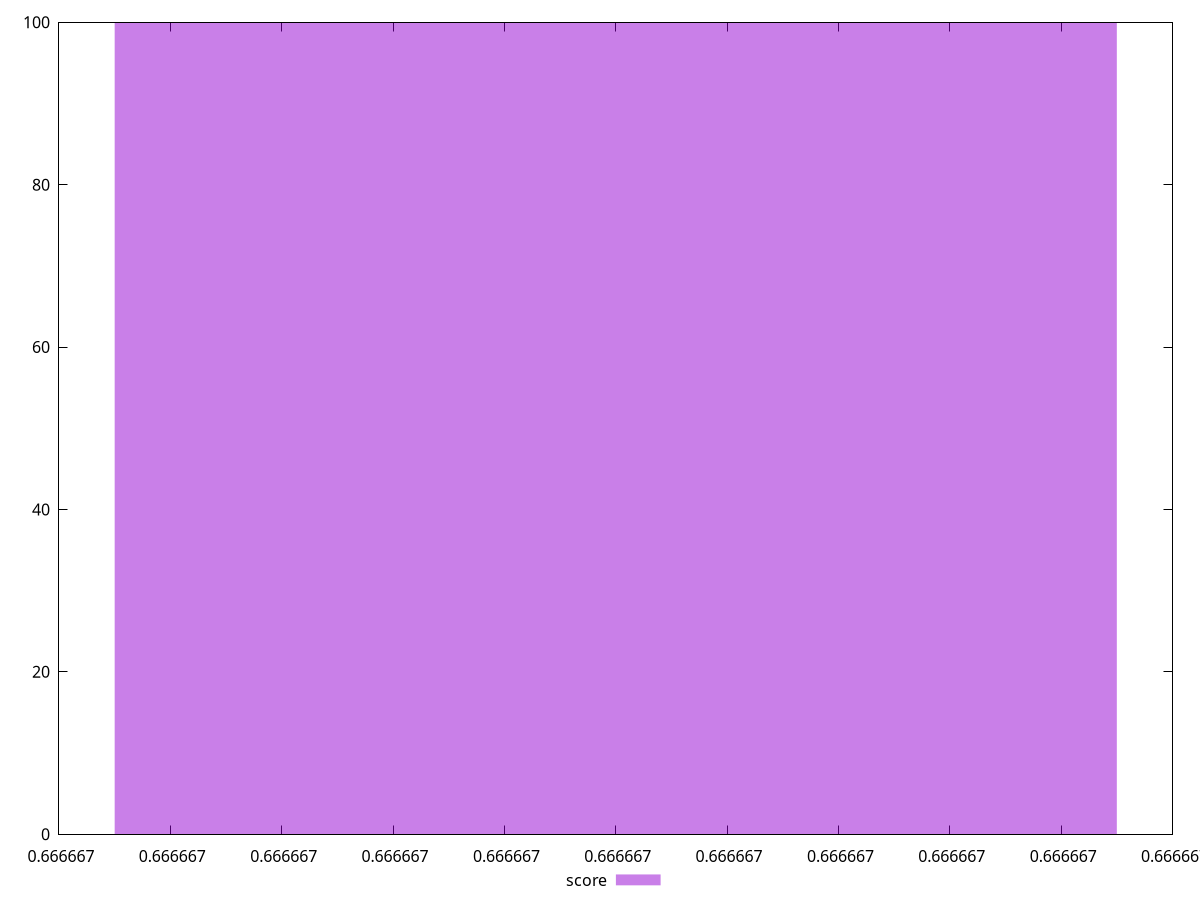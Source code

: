 reset
set terminal svg size 640, 490 enhanced background rgb 'white'
set output "reprap/uses-text-compression/samples/pages+cached+noadtech/score/histogram.svg"

$score <<EOF
0.6666666666666672 100
EOF

set key outside below
set boxwidth 1.9187012120648466e-15
set yrange [0:100]
set style fill transparent solid 0.5 noborder

plot \
  $score title "score" with boxes, \


reset